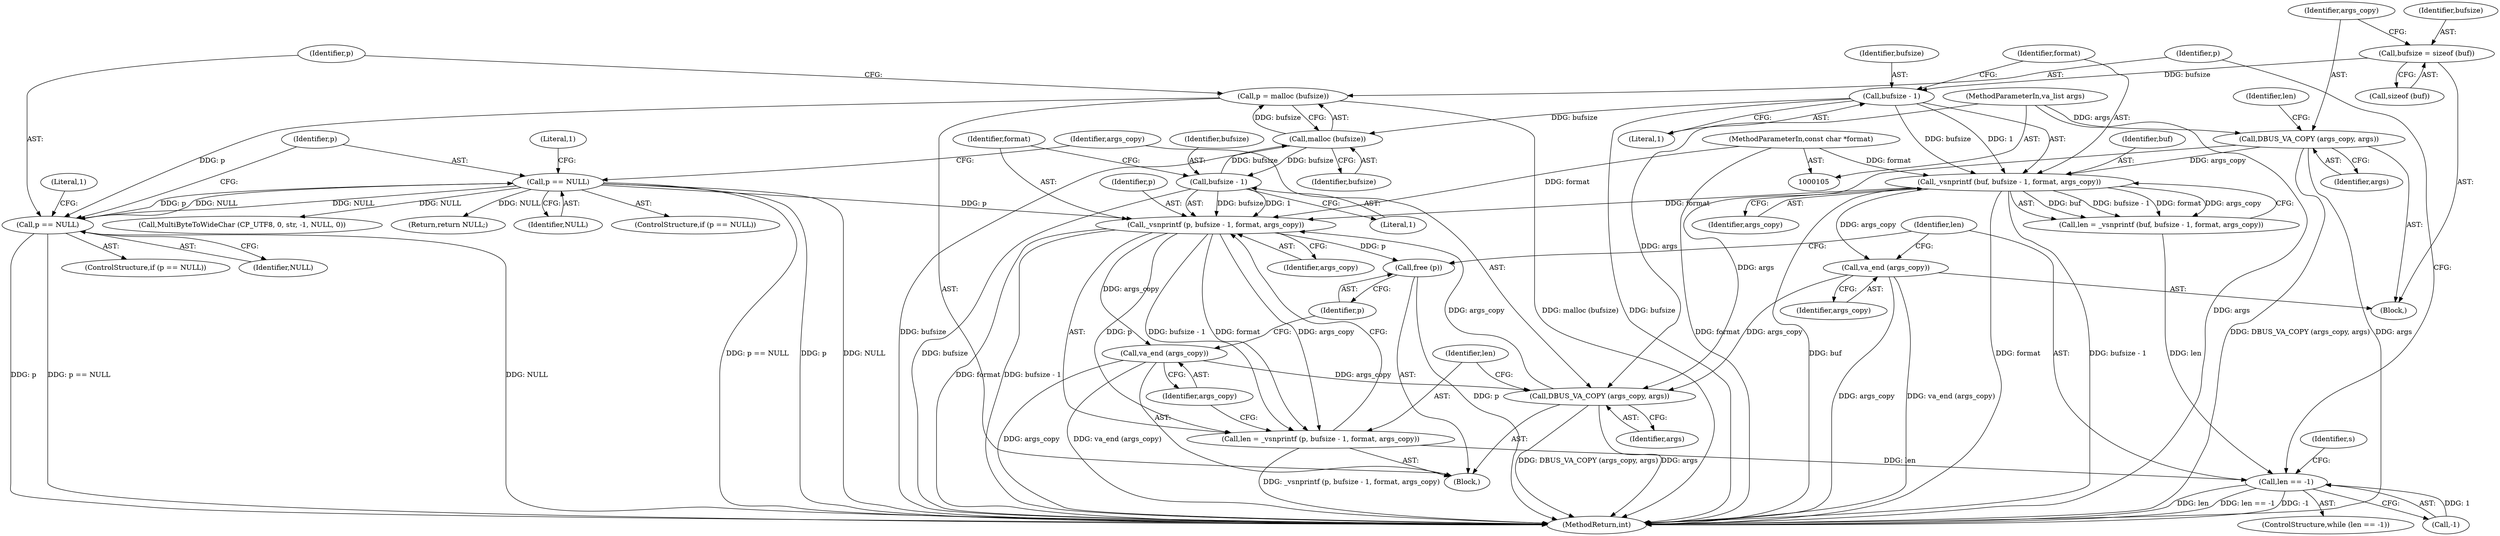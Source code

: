 digraph "0_dbus_954d75b2b64e4799f360d2a6bf9cff6d9fee37e7@API" {
"1000160" [label="(Call,_vsnprintf (p, bufsize - 1, format, args_copy))"];
"1000149" [label="(Call,p == NULL)"];
"1000142" [label="(Call,p == NULL)"];
"1000137" [label="(Call,p = malloc (bufsize))"];
"1000139" [label="(Call,malloc (bufsize))"];
"1000124" [label="(Call,bufsize - 1)"];
"1000113" [label="(Call,bufsize = sizeof (buf))"];
"1000162" [label="(Call,bufsize - 1)"];
"1000122" [label="(Call,_vsnprintf (buf, bufsize - 1, format, args_copy))"];
"1000106" [label="(MethodParameterIn,const char *format)"];
"1000117" [label="(Call,DBUS_VA_COPY (args_copy, args))"];
"1000107" [label="(MethodParameterIn,va_list args)"];
"1000155" [label="(Call,DBUS_VA_COPY (args_copy, args))"];
"1000167" [label="(Call,va_end (args_copy))"];
"1000160" [label="(Call,_vsnprintf (p, bufsize - 1, format, args_copy))"];
"1000129" [label="(Call,va_end (args_copy))"];
"1000158" [label="(Call,len = _vsnprintf (p, bufsize - 1, format, args_copy))"];
"1000132" [label="(Call,len == -1)"];
"1000169" [label="(Call,free (p))"];
"1000197" [label="(Call,MultiByteToWideChar (CP_UTF8, 0, str, -1, NULL, 0))"];
"1000161" [label="(Identifier,p)"];
"1000311" [label="(MethodReturn,int)"];
"1000125" [label="(Identifier,bufsize)"];
"1000164" [label="(Literal,1)"];
"1000138" [label="(Identifier,p)"];
"1000170" [label="(Identifier,p)"];
"1000165" [label="(Identifier,format)"];
"1000160" [label="(Call,_vsnprintf (p, bufsize - 1, format, args_copy))"];
"1000159" [label="(Identifier,len)"];
"1000149" [label="(Call,p == NULL)"];
"1000155" [label="(Call,DBUS_VA_COPY (args_copy, args))"];
"1000141" [label="(ControlStructure,if (p == NULL))"];
"1000163" [label="(Identifier,bufsize)"];
"1000193" [label="(Return,return NULL;)"];
"1000156" [label="(Identifier,args_copy)"];
"1000157" [label="(Identifier,args)"];
"1000177" [label="(Identifier,s)"];
"1000122" [label="(Call,_vsnprintf (buf, bufsize - 1, format, args_copy))"];
"1000123" [label="(Identifier,buf)"];
"1000127" [label="(Identifier,format)"];
"1000150" [label="(Identifier,p)"];
"1000144" [label="(Identifier,NULL)"];
"1000136" [label="(Block,)"];
"1000114" [label="(Identifier,bufsize)"];
"1000158" [label="(Call,len = _vsnprintf (p, bufsize - 1, format, args_copy))"];
"1000154" [label="(Literal,1)"];
"1000106" [label="(MethodParameterIn,const char *format)"];
"1000151" [label="(Identifier,NULL)"];
"1000129" [label="(Call,va_end (args_copy))"];
"1000167" [label="(Call,va_end (args_copy))"];
"1000126" [label="(Literal,1)"];
"1000119" [label="(Identifier,args)"];
"1000124" [label="(Call,bufsize - 1)"];
"1000162" [label="(Call,bufsize - 1)"];
"1000148" [label="(ControlStructure,if (p == NULL))"];
"1000113" [label="(Call,bufsize = sizeof (buf))"];
"1000147" [label="(Literal,1)"];
"1000142" [label="(Call,p == NULL)"];
"1000117" [label="(Call,DBUS_VA_COPY (args_copy, args))"];
"1000107" [label="(MethodParameterIn,va_list args)"];
"1000120" [label="(Call,len = _vsnprintf (buf, bufsize - 1, format, args_copy))"];
"1000169" [label="(Call,free (p))"];
"1000108" [label="(Block,)"];
"1000140" [label="(Identifier,bufsize)"];
"1000130" [label="(Identifier,args_copy)"];
"1000131" [label="(ControlStructure,while (len == -1))"];
"1000134" [label="(Call,-1)"];
"1000121" [label="(Identifier,len)"];
"1000115" [label="(Call,sizeof (buf))"];
"1000132" [label="(Call,len == -1)"];
"1000143" [label="(Identifier,p)"];
"1000139" [label="(Call,malloc (bufsize))"];
"1000128" [label="(Identifier,args_copy)"];
"1000133" [label="(Identifier,len)"];
"1000168" [label="(Identifier,args_copy)"];
"1000166" [label="(Identifier,args_copy)"];
"1000118" [label="(Identifier,args_copy)"];
"1000137" [label="(Call,p = malloc (bufsize))"];
"1000160" -> "1000158"  [label="AST: "];
"1000160" -> "1000166"  [label="CFG: "];
"1000161" -> "1000160"  [label="AST: "];
"1000162" -> "1000160"  [label="AST: "];
"1000165" -> "1000160"  [label="AST: "];
"1000166" -> "1000160"  [label="AST: "];
"1000158" -> "1000160"  [label="CFG: "];
"1000160" -> "1000311"  [label="DDG: bufsize - 1"];
"1000160" -> "1000311"  [label="DDG: format"];
"1000160" -> "1000158"  [label="DDG: p"];
"1000160" -> "1000158"  [label="DDG: bufsize - 1"];
"1000160" -> "1000158"  [label="DDG: format"];
"1000160" -> "1000158"  [label="DDG: args_copy"];
"1000149" -> "1000160"  [label="DDG: p"];
"1000162" -> "1000160"  [label="DDG: bufsize"];
"1000162" -> "1000160"  [label="DDG: 1"];
"1000122" -> "1000160"  [label="DDG: format"];
"1000106" -> "1000160"  [label="DDG: format"];
"1000155" -> "1000160"  [label="DDG: args_copy"];
"1000160" -> "1000167"  [label="DDG: args_copy"];
"1000160" -> "1000169"  [label="DDG: p"];
"1000149" -> "1000148"  [label="AST: "];
"1000149" -> "1000151"  [label="CFG: "];
"1000150" -> "1000149"  [label="AST: "];
"1000151" -> "1000149"  [label="AST: "];
"1000154" -> "1000149"  [label="CFG: "];
"1000156" -> "1000149"  [label="CFG: "];
"1000149" -> "1000311"  [label="DDG: NULL"];
"1000149" -> "1000311"  [label="DDG: p == NULL"];
"1000149" -> "1000311"  [label="DDG: p"];
"1000149" -> "1000142"  [label="DDG: NULL"];
"1000142" -> "1000149"  [label="DDG: p"];
"1000142" -> "1000149"  [label="DDG: NULL"];
"1000149" -> "1000193"  [label="DDG: NULL"];
"1000149" -> "1000197"  [label="DDG: NULL"];
"1000142" -> "1000141"  [label="AST: "];
"1000142" -> "1000144"  [label="CFG: "];
"1000143" -> "1000142"  [label="AST: "];
"1000144" -> "1000142"  [label="AST: "];
"1000147" -> "1000142"  [label="CFG: "];
"1000150" -> "1000142"  [label="CFG: "];
"1000142" -> "1000311"  [label="DDG: p == NULL"];
"1000142" -> "1000311"  [label="DDG: NULL"];
"1000142" -> "1000311"  [label="DDG: p"];
"1000137" -> "1000142"  [label="DDG: p"];
"1000137" -> "1000136"  [label="AST: "];
"1000137" -> "1000139"  [label="CFG: "];
"1000138" -> "1000137"  [label="AST: "];
"1000139" -> "1000137"  [label="AST: "];
"1000143" -> "1000137"  [label="CFG: "];
"1000137" -> "1000311"  [label="DDG: malloc (bufsize)"];
"1000139" -> "1000137"  [label="DDG: bufsize"];
"1000139" -> "1000140"  [label="CFG: "];
"1000140" -> "1000139"  [label="AST: "];
"1000139" -> "1000311"  [label="DDG: bufsize"];
"1000124" -> "1000139"  [label="DDG: bufsize"];
"1000162" -> "1000139"  [label="DDG: bufsize"];
"1000139" -> "1000162"  [label="DDG: bufsize"];
"1000124" -> "1000122"  [label="AST: "];
"1000124" -> "1000126"  [label="CFG: "];
"1000125" -> "1000124"  [label="AST: "];
"1000126" -> "1000124"  [label="AST: "];
"1000127" -> "1000124"  [label="CFG: "];
"1000124" -> "1000311"  [label="DDG: bufsize"];
"1000124" -> "1000122"  [label="DDG: bufsize"];
"1000124" -> "1000122"  [label="DDG: 1"];
"1000113" -> "1000124"  [label="DDG: bufsize"];
"1000113" -> "1000108"  [label="AST: "];
"1000113" -> "1000115"  [label="CFG: "];
"1000114" -> "1000113"  [label="AST: "];
"1000115" -> "1000113"  [label="AST: "];
"1000118" -> "1000113"  [label="CFG: "];
"1000162" -> "1000164"  [label="CFG: "];
"1000163" -> "1000162"  [label="AST: "];
"1000164" -> "1000162"  [label="AST: "];
"1000165" -> "1000162"  [label="CFG: "];
"1000162" -> "1000311"  [label="DDG: bufsize"];
"1000122" -> "1000120"  [label="AST: "];
"1000122" -> "1000128"  [label="CFG: "];
"1000123" -> "1000122"  [label="AST: "];
"1000127" -> "1000122"  [label="AST: "];
"1000128" -> "1000122"  [label="AST: "];
"1000120" -> "1000122"  [label="CFG: "];
"1000122" -> "1000311"  [label="DDG: buf"];
"1000122" -> "1000311"  [label="DDG: format"];
"1000122" -> "1000311"  [label="DDG: bufsize - 1"];
"1000122" -> "1000120"  [label="DDG: buf"];
"1000122" -> "1000120"  [label="DDG: bufsize - 1"];
"1000122" -> "1000120"  [label="DDG: format"];
"1000122" -> "1000120"  [label="DDG: args_copy"];
"1000106" -> "1000122"  [label="DDG: format"];
"1000117" -> "1000122"  [label="DDG: args_copy"];
"1000122" -> "1000129"  [label="DDG: args_copy"];
"1000106" -> "1000105"  [label="AST: "];
"1000106" -> "1000311"  [label="DDG: format"];
"1000117" -> "1000108"  [label="AST: "];
"1000117" -> "1000119"  [label="CFG: "];
"1000118" -> "1000117"  [label="AST: "];
"1000119" -> "1000117"  [label="AST: "];
"1000121" -> "1000117"  [label="CFG: "];
"1000117" -> "1000311"  [label="DDG: DBUS_VA_COPY (args_copy, args)"];
"1000117" -> "1000311"  [label="DDG: args"];
"1000107" -> "1000117"  [label="DDG: args"];
"1000117" -> "1000155"  [label="DDG: args"];
"1000107" -> "1000105"  [label="AST: "];
"1000107" -> "1000311"  [label="DDG: args"];
"1000107" -> "1000155"  [label="DDG: args"];
"1000155" -> "1000136"  [label="AST: "];
"1000155" -> "1000157"  [label="CFG: "];
"1000156" -> "1000155"  [label="AST: "];
"1000157" -> "1000155"  [label="AST: "];
"1000159" -> "1000155"  [label="CFG: "];
"1000155" -> "1000311"  [label="DDG: args"];
"1000155" -> "1000311"  [label="DDG: DBUS_VA_COPY (args_copy, args)"];
"1000167" -> "1000155"  [label="DDG: args_copy"];
"1000129" -> "1000155"  [label="DDG: args_copy"];
"1000167" -> "1000136"  [label="AST: "];
"1000167" -> "1000168"  [label="CFG: "];
"1000168" -> "1000167"  [label="AST: "];
"1000170" -> "1000167"  [label="CFG: "];
"1000167" -> "1000311"  [label="DDG: args_copy"];
"1000167" -> "1000311"  [label="DDG: va_end (args_copy)"];
"1000129" -> "1000108"  [label="AST: "];
"1000129" -> "1000130"  [label="CFG: "];
"1000130" -> "1000129"  [label="AST: "];
"1000133" -> "1000129"  [label="CFG: "];
"1000129" -> "1000311"  [label="DDG: args_copy"];
"1000129" -> "1000311"  [label="DDG: va_end (args_copy)"];
"1000158" -> "1000136"  [label="AST: "];
"1000159" -> "1000158"  [label="AST: "];
"1000168" -> "1000158"  [label="CFG: "];
"1000158" -> "1000311"  [label="DDG: _vsnprintf (p, bufsize - 1, format, args_copy)"];
"1000158" -> "1000132"  [label="DDG: len"];
"1000132" -> "1000131"  [label="AST: "];
"1000132" -> "1000134"  [label="CFG: "];
"1000133" -> "1000132"  [label="AST: "];
"1000134" -> "1000132"  [label="AST: "];
"1000138" -> "1000132"  [label="CFG: "];
"1000177" -> "1000132"  [label="CFG: "];
"1000132" -> "1000311"  [label="DDG: len"];
"1000132" -> "1000311"  [label="DDG: len == -1"];
"1000132" -> "1000311"  [label="DDG: -1"];
"1000120" -> "1000132"  [label="DDG: len"];
"1000134" -> "1000132"  [label="DDG: 1"];
"1000169" -> "1000136"  [label="AST: "];
"1000169" -> "1000170"  [label="CFG: "];
"1000170" -> "1000169"  [label="AST: "];
"1000133" -> "1000169"  [label="CFG: "];
"1000169" -> "1000311"  [label="DDG: p"];
}
